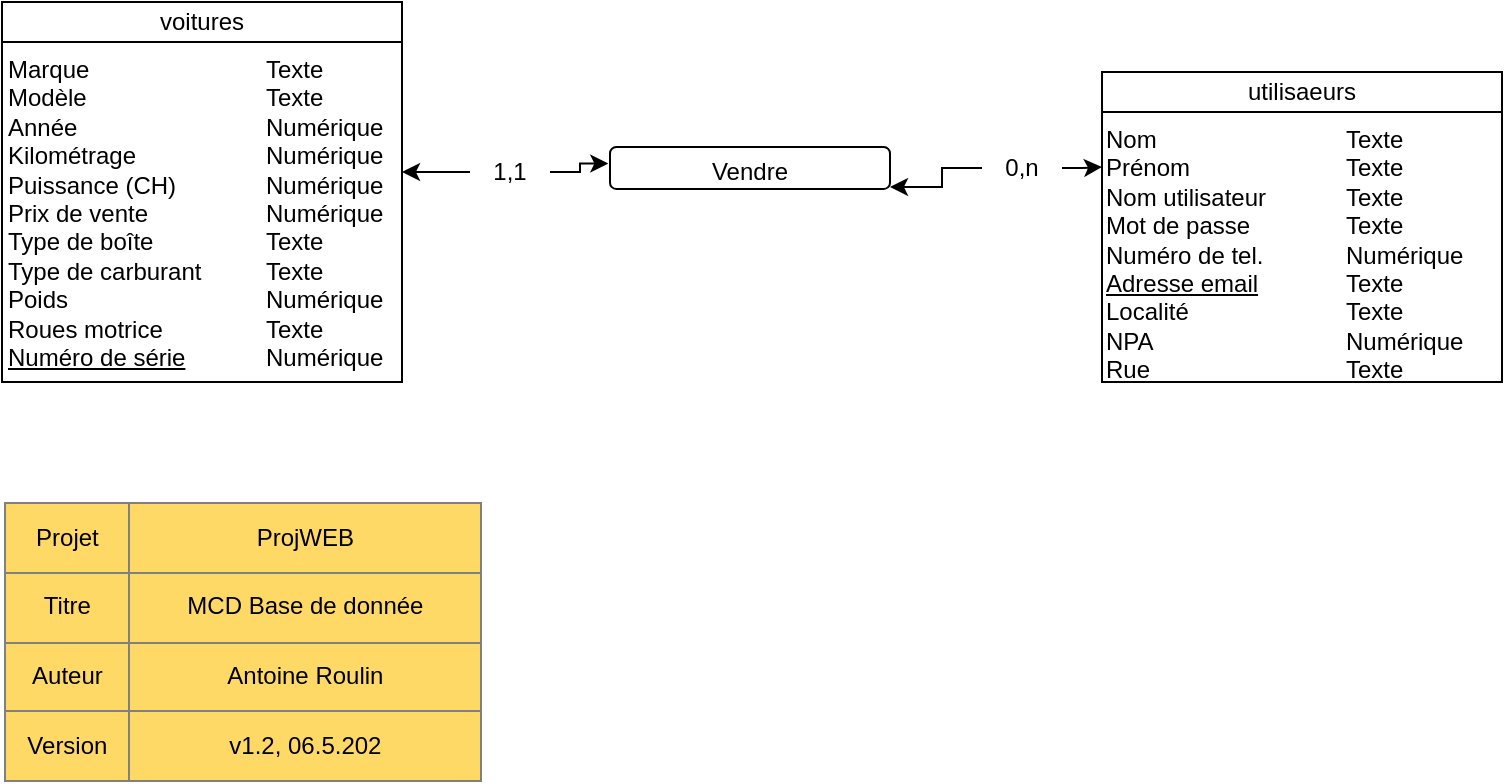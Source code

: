 <mxfile version="14.6.10" type="device"><diagram id="e0QQD448rr6wpt4QIZnX" name="Page-1"><mxGraphModel dx="1038" dy="548" grid="1" gridSize="10" guides="1" tooltips="1" connect="1" arrows="1" fold="1" page="1" pageScale="1" pageWidth="827" pageHeight="1169" math="0" shadow="0"><root><mxCell id="0"/><mxCell id="1" parent="0"/><mxCell id="IdrE88s38FQeaAjocRTw-19" value="&lt;div style=&quot;box-sizing: border-box ; width: 100% ; padding: 2px&quot;&gt;&lt;br&gt;&lt;/div&gt;" style="verticalAlign=top;align=center;overflow=fill;html=1;rounded=0;shadow=0;comic=0;labelBackgroundColor=none;strokeColor=#000000;strokeWidth=1;fillColor=#ffffff;fontFamily=Verdana;fontSize=12;fontColor=#000000;" parent="1" vertex="1"><mxGeometry x="40" y="30" width="200" height="190" as="geometry"/></mxCell><mxCell id="IdrE88s38FQeaAjocRTw-20" value="voitures" style="rounded=0;whiteSpace=wrap;html=1;" parent="1" vertex="1"><mxGeometry x="40" y="30" width="200" height="20" as="geometry"/></mxCell><mxCell id="IdrE88s38FQeaAjocRTw-21" value="Marque&lt;br&gt;Modèle&lt;br&gt;Année&lt;br&gt;Kilométrage&lt;br&gt;Puissance (CH)&lt;br&gt;Prix de vente&lt;br&gt;Type de boîte&lt;br&gt;Type de carburant&lt;br&gt;Poids&lt;br&gt;Roues motrice&lt;br&gt;&lt;u&gt;Numéro de série&lt;/u&gt;" style="text;html=1;strokeColor=none;fillColor=none;align=left;verticalAlign=top;whiteSpace=wrap;rounded=0;" parent="1" vertex="1"><mxGeometry x="41" y="50" width="110" height="160" as="geometry"/></mxCell><mxCell id="IdrE88s38FQeaAjocRTw-22" value="Texte&lt;br&gt;Texte&lt;br&gt;Numérique&lt;br&gt;Numérique&lt;br&gt;Numérique&lt;br&gt;Numérique&lt;br&gt;Texte&lt;br&gt;Texte&lt;br&gt;Numérique&lt;br&gt;Texte&lt;br&gt;Numérique" style="text;html=1;strokeColor=none;fillColor=none;align=left;verticalAlign=top;whiteSpace=wrap;rounded=0;" parent="1" vertex="1"><mxGeometry x="170" y="50" width="70" height="160" as="geometry"/></mxCell><mxCell id="IdrE88s38FQeaAjocRTw-23" value="&lt;div style=&quot;box-sizing: border-box ; width: 100% ; padding: 2px&quot;&gt;&lt;br&gt;&lt;/div&gt;" style="verticalAlign=top;align=center;overflow=fill;html=1;rounded=0;shadow=0;comic=0;labelBackgroundColor=none;strokeColor=#000000;strokeWidth=1;fillColor=#ffffff;fontFamily=Verdana;fontSize=12;fontColor=#000000;" parent="1" vertex="1"><mxGeometry x="590" y="65" width="200" height="155" as="geometry"/></mxCell><mxCell id="IdrE88s38FQeaAjocRTw-24" value="utilisaeurs" style="rounded=0;whiteSpace=wrap;html=1;" parent="1" vertex="1"><mxGeometry x="590" y="65" width="200" height="20" as="geometry"/></mxCell><mxCell id="IdrE88s38FQeaAjocRTw-25" value="Nom&lt;br&gt;Prénom&lt;br&gt;Nom utilisateur&lt;br&gt;Mot de passe&lt;br&gt;Numéro de tel.&lt;br&gt;&lt;u&gt;Adresse email&lt;/u&gt;&lt;br&gt;Localité&lt;br&gt;NPA&lt;br&gt;Rue" style="text;html=1;strokeColor=none;fillColor=none;align=left;verticalAlign=top;whiteSpace=wrap;rounded=0;" parent="1" vertex="1"><mxGeometry x="590" y="85" width="100" height="110" as="geometry"/></mxCell><mxCell id="IdrE88s38FQeaAjocRTw-26" value="Texte&lt;br&gt;Texte&lt;br&gt;Texte&lt;br&gt;Texte&lt;br&gt;Numérique&lt;br&gt;Texte&lt;br&gt;Texte&lt;br&gt;Numérique&lt;br&gt;Texte" style="text;html=1;strokeColor=none;fillColor=none;align=left;verticalAlign=top;whiteSpace=wrap;rounded=0;" parent="1" vertex="1"><mxGeometry x="710" y="85" width="80" height="110" as="geometry"/></mxCell><mxCell id="IdrE88s38FQeaAjocRTw-38" value="" style="rounded=1;whiteSpace=wrap;html=1;" parent="1" vertex="1"><mxGeometry x="344" y="102.5" width="140" height="21" as="geometry"/></mxCell><mxCell id="IdrE88s38FQeaAjocRTw-39" value="Vendre" style="text;html=1;strokeColor=none;fillColor=none;align=center;verticalAlign=middle;whiteSpace=wrap;rounded=0;" parent="1" vertex="1"><mxGeometry x="354" y="104.5" width="120" height="20" as="geometry"/></mxCell><mxCell id="IdrE88s38FQeaAjocRTw-61" value="&lt;table border=&quot;1&quot; width=&quot;100%&quot; style=&quot;width: 100% ; height: 100% ; border-collapse: collapse&quot;&gt;&lt;tbody&gt;&lt;tr&gt;&lt;td align=&quot;center&quot;&gt;Projet&lt;/td&gt;&lt;td align=&quot;center&quot;&gt;ProjWEB&lt;/td&gt;&lt;/tr&gt;&lt;tr&gt;&lt;td align=&quot;center&quot;&gt;Titre&lt;/td&gt;&lt;td align=&quot;center&quot;&gt;MCD Base de donnée&lt;/td&gt;&lt;/tr&gt;&lt;tr&gt;&lt;td align=&quot;center&quot;&gt;Auteur&lt;/td&gt;&lt;td align=&quot;center&quot;&gt;Antoine Roulin&lt;/td&gt;&lt;/tr&gt;&lt;tr&gt;&lt;td style=&quot;text-align: center&quot;&gt;Version&lt;/td&gt;&lt;td style=&quot;text-align: center&quot;&gt;v1.2, 06.5.202&lt;/td&gt;&lt;/tr&gt;&lt;/tbody&gt;&lt;/table&gt;" style="text;html=1;overflow=fill;labelBackgroundColor=#FFD966;" parent="1" vertex="1"><mxGeometry x="41" y="280" width="239" height="140" as="geometry"/></mxCell><mxCell id="OWBedL2sYewYz4-yyOLH-14" value="1,1" style="text;html=1;strokeColor=none;fillColor=none;align=center;verticalAlign=middle;whiteSpace=wrap;rounded=0;" parent="1" vertex="1"><mxGeometry x="274" y="102.5" width="40" height="25" as="geometry"/></mxCell><mxCell id="OWBedL2sYewYz4-yyOLH-16" value="" style="endArrow=classic;html=1;rounded=0;edgeStyle=orthogonalEdgeStyle;entryX=1.017;entryY=0.116;entryDx=0;entryDy=0;exitX=0;exitY=0.5;exitDx=0;exitDy=0;entryPerimeter=0;fontStyle=1" parent="1" source="OWBedL2sYewYz4-yyOLH-14" edge="1"><mxGeometry width="50" height="50" relative="1" as="geometry"><mxPoint x="318.81" y="113.4" as="sourcePoint"/><mxPoint x="240.0" y="114.96" as="targetPoint"/><Array as="points"/></mxGeometry></mxCell><mxCell id="OWBedL2sYewYz4-yyOLH-38" value="" style="endArrow=classic;html=1;rounded=0;edgeStyle=orthogonalEdgeStyle;entryX=-0.006;entryY=0.393;entryDx=0;entryDy=0;exitX=1;exitY=0.5;exitDx=0;exitDy=0;entryPerimeter=0;fontStyle=1" parent="1" source="OWBedL2sYewYz4-yyOLH-14" target="IdrE88s38FQeaAjocRTw-38" edge="1"><mxGeometry width="50" height="50" relative="1" as="geometry"><mxPoint x="330" y="125" as="sourcePoint"/><mxPoint x="250" y="124.96" as="targetPoint"/><Array as="points"/></mxGeometry></mxCell><mxCell id="srn3jmwcMC5uJsa0hSUN-2" value="0,n" style="text;html=1;strokeColor=none;fillColor=none;align=center;verticalAlign=middle;whiteSpace=wrap;rounded=0;" parent="1" vertex="1"><mxGeometry x="530" y="100.5" width="40" height="25" as="geometry"/></mxCell><mxCell id="srn3jmwcMC5uJsa0hSUN-4" value="" style="endArrow=classic;html=1;rounded=0;edgeStyle=orthogonalEdgeStyle;exitX=1;exitY=0.5;exitDx=0;exitDy=0;entryX=0;entryY=0.25;entryDx=0;entryDy=0;" parent="1" source="srn3jmwcMC5uJsa0hSUN-2" target="IdrE88s38FQeaAjocRTw-25" edge="1"><mxGeometry width="50" height="50" relative="1" as="geometry"><mxPoint x="580" y="210" as="sourcePoint"/><mxPoint x="630" y="160" as="targetPoint"/></mxGeometry></mxCell><mxCell id="srn3jmwcMC5uJsa0hSUN-5" value="" style="endArrow=classic;html=1;rounded=0;edgeStyle=orthogonalEdgeStyle;exitX=0;exitY=0.5;exitDx=0;exitDy=0;entryX=1;entryY=0;entryDx=0;entryDy=0;" parent="1" source="srn3jmwcMC5uJsa0hSUN-2" edge="1"><mxGeometry width="50" height="50" relative="1" as="geometry"><mxPoint x="590" y="280" as="sourcePoint"/><mxPoint x="484" y="122.5" as="targetPoint"/><Array as="points"><mxPoint x="530" y="113"/><mxPoint x="510" y="113"/><mxPoint x="510" y="123"/></Array></mxGeometry></mxCell></root></mxGraphModel></diagram></mxfile>
